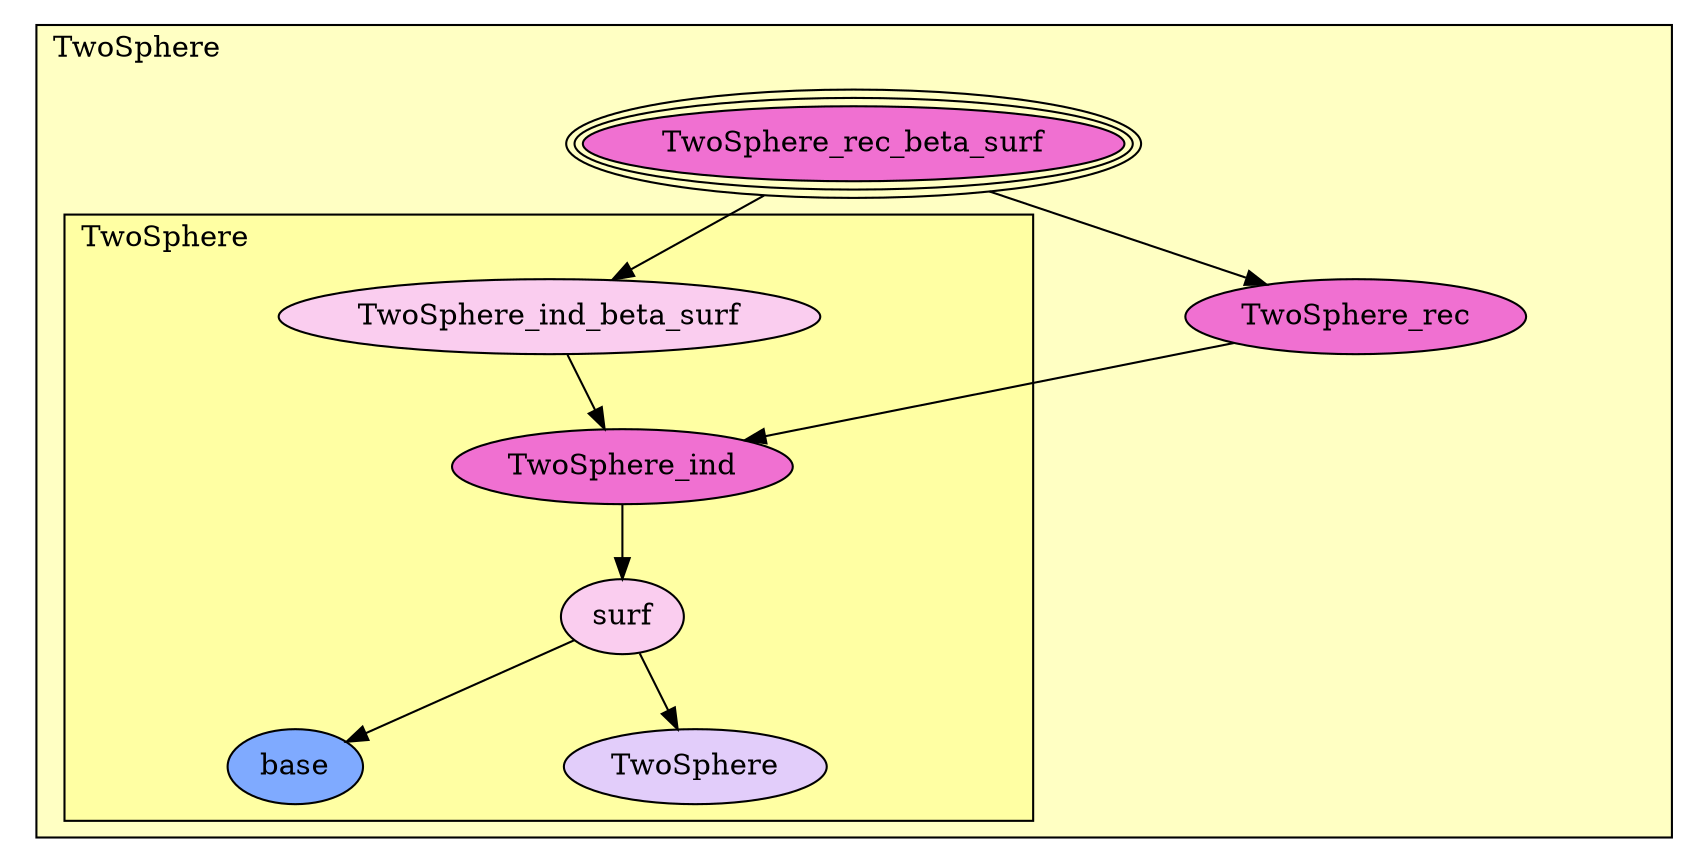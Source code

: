 digraph HoTT_Spaces_TwoSphere {
  graph [ratio=0.5]
  node [style=filled]
TwoSphere_TwoSphere_TwoSphere_ind_beta_surf [label="TwoSphere_ind_beta_surf", URL=<TwoSphere.html#TwoSphere.TwoSphere_ind_beta_surf>, fillcolor="#FACDEF"] ;
TwoSphere_TwoSphere_TwoSphere_ind [label="TwoSphere_ind", URL=<TwoSphere.html#TwoSphere.TwoSphere_ind>, fillcolor="#F070D1"] ;
TwoSphere_TwoSphere_surf [label="surf", URL=<TwoSphere.html#TwoSphere.surf>, fillcolor="#FACDEF"] ;
TwoSphere_TwoSphere_base [label="base", URL=<TwoSphere.html#TwoSphere.base>, fillcolor="#7FAAFF"] ;
TwoSphere_TwoSphere_TwoSphere [label="TwoSphere", URL=<TwoSphere.html#TwoSphere.TwoSphere>, fillcolor="#E2CDFA"] ;
TwoSphere_TwoSphere_rec_beta_surf [label="TwoSphere_rec_beta_surf", URL=<TwoSphere.html#TwoSphere_rec_beta_surf>, peripheries=3, fillcolor="#F070D1"] ;
TwoSphere_TwoSphere_rec [label="TwoSphere_rec", URL=<TwoSphere.html#TwoSphere_rec>, fillcolor="#F070D1"] ;
  TwoSphere_TwoSphere_TwoSphere_ind_beta_surf -> TwoSphere_TwoSphere_TwoSphere_ind [] ;
  TwoSphere_TwoSphere_TwoSphere_ind -> TwoSphere_TwoSphere_surf [] ;
  TwoSphere_TwoSphere_surf -> TwoSphere_TwoSphere_base [] ;
  TwoSphere_TwoSphere_surf -> TwoSphere_TwoSphere_TwoSphere [] ;
  TwoSphere_TwoSphere_rec_beta_surf -> TwoSphere_TwoSphere_TwoSphere_ind_beta_surf [] ;
  TwoSphere_TwoSphere_rec_beta_surf -> TwoSphere_TwoSphere_rec [] ;
  TwoSphere_TwoSphere_rec -> TwoSphere_TwoSphere_TwoSphere_ind [] ;
subgraph cluster_TwoSphere { label="TwoSphere"; fillcolor="#FFFFC3"; labeljust=l; style=filled 
subgraph cluster_TwoSphere_TwoSphere { label="TwoSphere"; fillcolor="#FFFFA3"; labeljust=l; style=filled 
TwoSphere_TwoSphere_TwoSphere; TwoSphere_TwoSphere_base; TwoSphere_TwoSphere_surf; TwoSphere_TwoSphere_TwoSphere_ind; TwoSphere_TwoSphere_TwoSphere_ind_beta_surf; };
TwoSphere_TwoSphere_rec; TwoSphere_TwoSphere_rec_beta_surf; };
} /* END */
